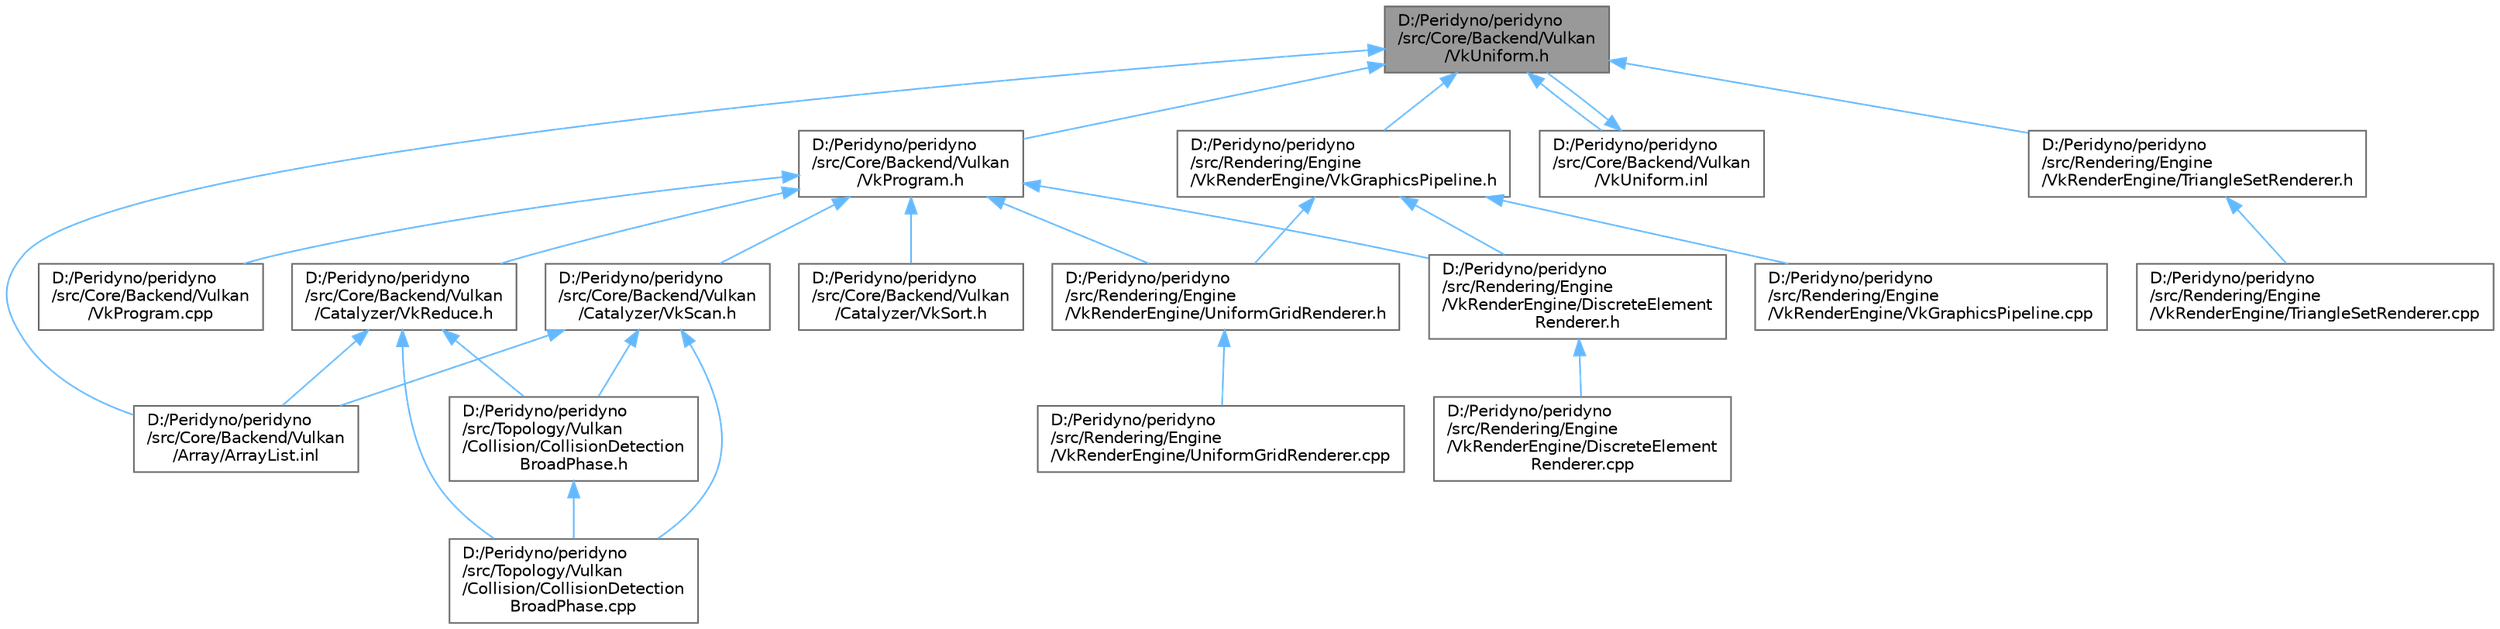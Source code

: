 digraph "D:/Peridyno/peridyno/src/Core/Backend/Vulkan/VkUniform.h"
{
 // LATEX_PDF_SIZE
  bgcolor="transparent";
  edge [fontname=Helvetica,fontsize=10,labelfontname=Helvetica,labelfontsize=10];
  node [fontname=Helvetica,fontsize=10,shape=box,height=0.2,width=0.4];
  Node1 [id="Node000001",label="D:/Peridyno/peridyno\l/src/Core/Backend/Vulkan\l/VkUniform.h",height=0.2,width=0.4,color="gray40", fillcolor="grey60", style="filled", fontcolor="black",tooltip=" "];
  Node1 -> Node2 [id="edge1_Node000001_Node000002",dir="back",color="steelblue1",style="solid",tooltip=" "];
  Node2 [id="Node000002",label="D:/Peridyno/peridyno\l/src/Core/Backend/Vulkan\l/Array/ArrayList.inl",height=0.2,width=0.4,color="grey40", fillcolor="white", style="filled",URL="$_vulkan_2_array_2_array_list_8inl.html",tooltip=" "];
  Node1 -> Node3 [id="edge2_Node000001_Node000003",dir="back",color="steelblue1",style="solid",tooltip=" "];
  Node3 [id="Node000003",label="D:/Peridyno/peridyno\l/src/Core/Backend/Vulkan\l/VkProgram.h",height=0.2,width=0.4,color="grey40", fillcolor="white", style="filled",URL="$_vk_program_8h.html",tooltip=" "];
  Node3 -> Node4 [id="edge3_Node000003_Node000004",dir="back",color="steelblue1",style="solid",tooltip=" "];
  Node4 [id="Node000004",label="D:/Peridyno/peridyno\l/src/Core/Backend/Vulkan\l/Catalyzer/VkReduce.h",height=0.2,width=0.4,color="grey40", fillcolor="white", style="filled",URL="$_vk_reduce_8h.html",tooltip=" "];
  Node4 -> Node2 [id="edge4_Node000004_Node000002",dir="back",color="steelblue1",style="solid",tooltip=" "];
  Node4 -> Node5 [id="edge5_Node000004_Node000005",dir="back",color="steelblue1",style="solid",tooltip=" "];
  Node5 [id="Node000005",label="D:/Peridyno/peridyno\l/src/Topology/Vulkan\l/Collision/CollisionDetection\lBroadPhase.cpp",height=0.2,width=0.4,color="grey40", fillcolor="white", style="filled",URL="$_collision_detection_broad_phase_8cpp.html",tooltip=" "];
  Node4 -> Node6 [id="edge6_Node000004_Node000006",dir="back",color="steelblue1",style="solid",tooltip=" "];
  Node6 [id="Node000006",label="D:/Peridyno/peridyno\l/src/Topology/Vulkan\l/Collision/CollisionDetection\lBroadPhase.h",height=0.2,width=0.4,color="grey40", fillcolor="white", style="filled",URL="$_vulkan_2_collision_2_collision_detection_broad_phase_8h.html",tooltip=" "];
  Node6 -> Node5 [id="edge7_Node000006_Node000005",dir="back",color="steelblue1",style="solid",tooltip=" "];
  Node3 -> Node7 [id="edge8_Node000003_Node000007",dir="back",color="steelblue1",style="solid",tooltip=" "];
  Node7 [id="Node000007",label="D:/Peridyno/peridyno\l/src/Core/Backend/Vulkan\l/Catalyzer/VkScan.h",height=0.2,width=0.4,color="grey40", fillcolor="white", style="filled",URL="$_vk_scan_8h.html",tooltip=" "];
  Node7 -> Node2 [id="edge9_Node000007_Node000002",dir="back",color="steelblue1",style="solid",tooltip=" "];
  Node7 -> Node5 [id="edge10_Node000007_Node000005",dir="back",color="steelblue1",style="solid",tooltip=" "];
  Node7 -> Node6 [id="edge11_Node000007_Node000006",dir="back",color="steelblue1",style="solid",tooltip=" "];
  Node3 -> Node8 [id="edge12_Node000003_Node000008",dir="back",color="steelblue1",style="solid",tooltip=" "];
  Node8 [id="Node000008",label="D:/Peridyno/peridyno\l/src/Core/Backend/Vulkan\l/Catalyzer/VkSort.h",height=0.2,width=0.4,color="grey40", fillcolor="white", style="filled",URL="$_vk_sort_8h.html",tooltip=" "];
  Node3 -> Node9 [id="edge13_Node000003_Node000009",dir="back",color="steelblue1",style="solid",tooltip=" "];
  Node9 [id="Node000009",label="D:/Peridyno/peridyno\l/src/Core/Backend/Vulkan\l/VkProgram.cpp",height=0.2,width=0.4,color="grey40", fillcolor="white", style="filled",URL="$_vk_program_8cpp.html",tooltip=" "];
  Node3 -> Node10 [id="edge14_Node000003_Node000010",dir="back",color="steelblue1",style="solid",tooltip=" "];
  Node10 [id="Node000010",label="D:/Peridyno/peridyno\l/src/Rendering/Engine\l/VkRenderEngine/DiscreteElement\lRenderer.h",height=0.2,width=0.4,color="grey40", fillcolor="white", style="filled",URL="$_discrete_element_renderer_8h.html",tooltip=" "];
  Node10 -> Node11 [id="edge15_Node000010_Node000011",dir="back",color="steelblue1",style="solid",tooltip=" "];
  Node11 [id="Node000011",label="D:/Peridyno/peridyno\l/src/Rendering/Engine\l/VkRenderEngine/DiscreteElement\lRenderer.cpp",height=0.2,width=0.4,color="grey40", fillcolor="white", style="filled",URL="$_discrete_element_renderer_8cpp.html",tooltip=" "];
  Node3 -> Node12 [id="edge16_Node000003_Node000012",dir="back",color="steelblue1",style="solid",tooltip=" "];
  Node12 [id="Node000012",label="D:/Peridyno/peridyno\l/src/Rendering/Engine\l/VkRenderEngine/UniformGridRenderer.h",height=0.2,width=0.4,color="grey40", fillcolor="white", style="filled",URL="$_uniform_grid_renderer_8h.html",tooltip=" "];
  Node12 -> Node13 [id="edge17_Node000012_Node000013",dir="back",color="steelblue1",style="solid",tooltip=" "];
  Node13 [id="Node000013",label="D:/Peridyno/peridyno\l/src/Rendering/Engine\l/VkRenderEngine/UniformGridRenderer.cpp",height=0.2,width=0.4,color="grey40", fillcolor="white", style="filled",URL="$_uniform_grid_renderer_8cpp.html",tooltip=" "];
  Node1 -> Node14 [id="edge18_Node000001_Node000014",dir="back",color="steelblue1",style="solid",tooltip=" "];
  Node14 [id="Node000014",label="D:/Peridyno/peridyno\l/src/Core/Backend/Vulkan\l/VkUniform.inl",height=0.2,width=0.4,color="grey40", fillcolor="white", style="filled",URL="$_vk_uniform_8inl.html",tooltip=" "];
  Node14 -> Node1 [id="edge19_Node000014_Node000001",dir="back",color="steelblue1",style="solid",tooltip=" "];
  Node1 -> Node15 [id="edge20_Node000001_Node000015",dir="back",color="steelblue1",style="solid",tooltip=" "];
  Node15 [id="Node000015",label="D:/Peridyno/peridyno\l/src/Rendering/Engine\l/VkRenderEngine/TriangleSetRenderer.h",height=0.2,width=0.4,color="grey40", fillcolor="white", style="filled",URL="$_triangle_set_renderer_8h.html",tooltip=" "];
  Node15 -> Node16 [id="edge21_Node000015_Node000016",dir="back",color="steelblue1",style="solid",tooltip=" "];
  Node16 [id="Node000016",label="D:/Peridyno/peridyno\l/src/Rendering/Engine\l/VkRenderEngine/TriangleSetRenderer.cpp",height=0.2,width=0.4,color="grey40", fillcolor="white", style="filled",URL="$_triangle_set_renderer_8cpp.html",tooltip=" "];
  Node1 -> Node17 [id="edge22_Node000001_Node000017",dir="back",color="steelblue1",style="solid",tooltip=" "];
  Node17 [id="Node000017",label="D:/Peridyno/peridyno\l/src/Rendering/Engine\l/VkRenderEngine/VkGraphicsPipeline.h",height=0.2,width=0.4,color="grey40", fillcolor="white", style="filled",URL="$_vk_graphics_pipeline_8h.html",tooltip=" "];
  Node17 -> Node10 [id="edge23_Node000017_Node000010",dir="back",color="steelblue1",style="solid",tooltip=" "];
  Node17 -> Node12 [id="edge24_Node000017_Node000012",dir="back",color="steelblue1",style="solid",tooltip=" "];
  Node17 -> Node18 [id="edge25_Node000017_Node000018",dir="back",color="steelblue1",style="solid",tooltip=" "];
  Node18 [id="Node000018",label="D:/Peridyno/peridyno\l/src/Rendering/Engine\l/VkRenderEngine/VkGraphicsPipeline.cpp",height=0.2,width=0.4,color="grey40", fillcolor="white", style="filled",URL="$_vk_graphics_pipeline_8cpp.html",tooltip=" "];
}
